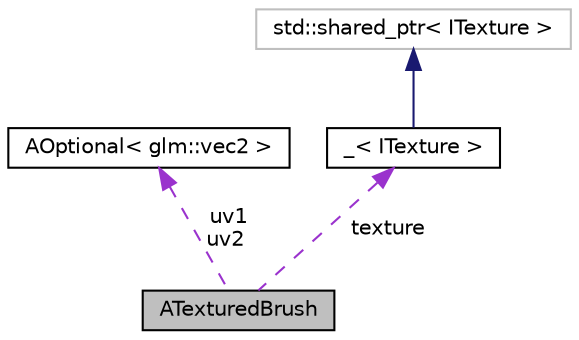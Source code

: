 digraph "ATexturedBrush"
{
 // LATEX_PDF_SIZE
  edge [fontname="Helvetica",fontsize="10",labelfontname="Helvetica",labelfontsize="10"];
  node [fontname="Helvetica",fontsize="10",shape=record];
  Node1 [label="ATexturedBrush",height=0.2,width=0.4,color="black", fillcolor="grey75", style="filled", fontcolor="black",tooltip=" "];
  Node2 -> Node1 [dir="back",color="darkorchid3",fontsize="10",style="dashed",label=" uv1\nuv2" ,fontname="Helvetica"];
  Node2 [label="AOptional\< glm::vec2 \>",height=0.2,width=0.4,color="black", fillcolor="white", style="filled",URL="$classAOptional.html",tooltip=" "];
  Node3 -> Node1 [dir="back",color="darkorchid3",fontsize="10",style="dashed",label=" texture" ,fontname="Helvetica"];
  Node3 [label="_\< ITexture \>",height=0.2,width=0.4,color="black", fillcolor="white", style="filled",URL="$class__.html",tooltip=" "];
  Node4 -> Node3 [dir="back",color="midnightblue",fontsize="10",style="solid",fontname="Helvetica"];
  Node4 [label="std::shared_ptr\< ITexture \>",height=0.2,width=0.4,color="grey75", fillcolor="white", style="filled",tooltip=" "];
}
